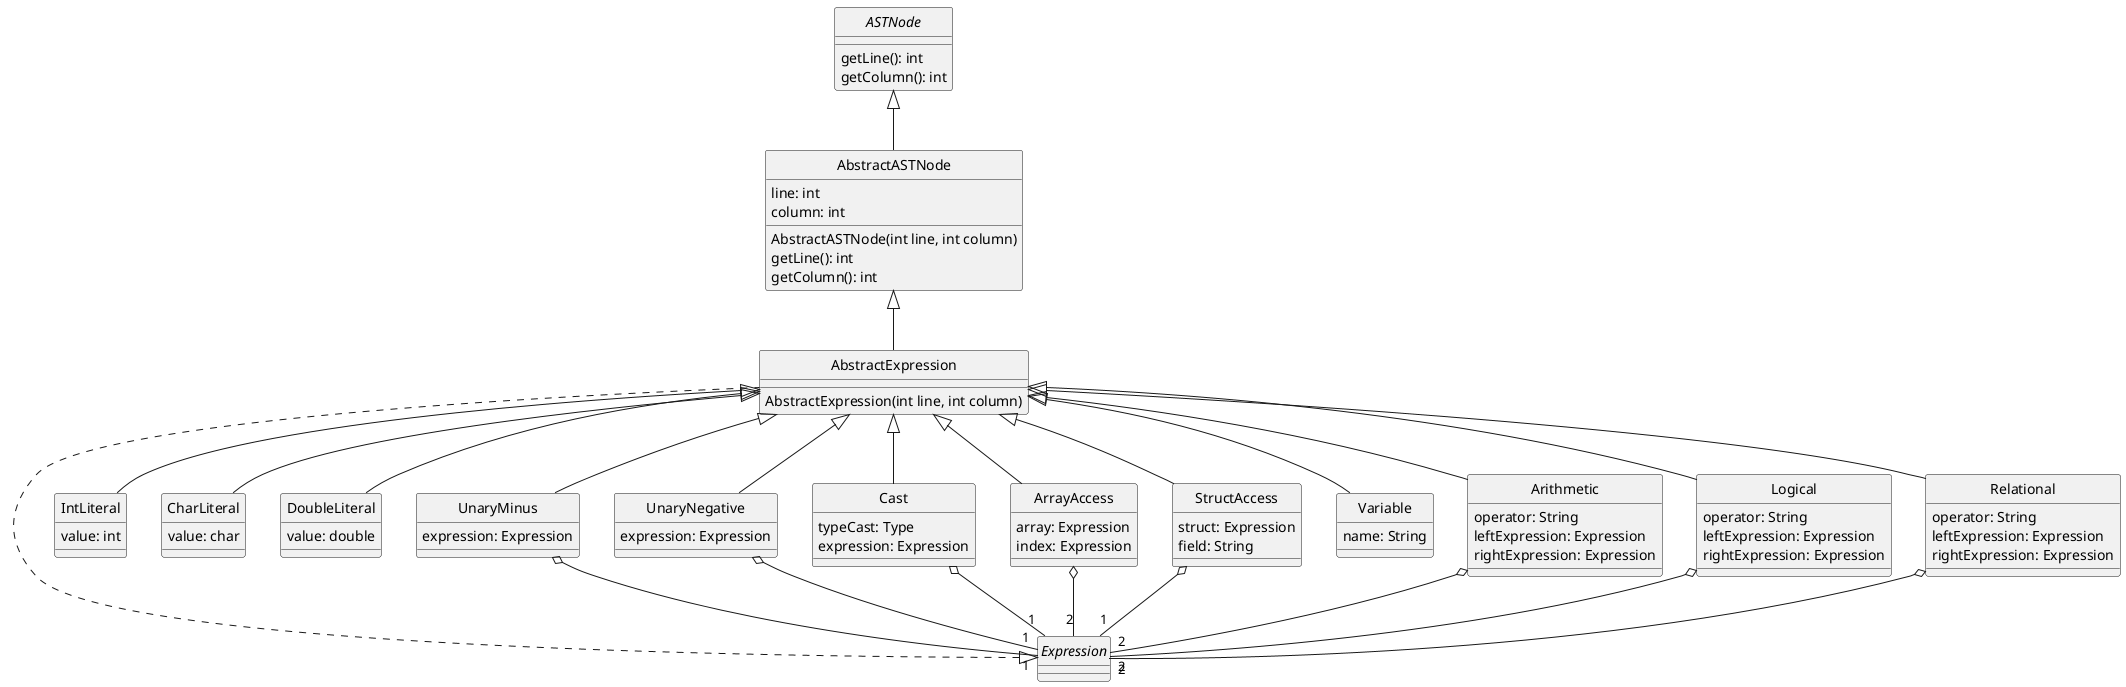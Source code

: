 @startuml Expressions
skinparam style strictuml
skinparam monochrome true


interface ASTNode {
    getLine(): int
    getColumn(): int
}

class AbstractASTNode {
    AbstractASTNode(int line, int column)
    getLine(): int
    getColumn(): int
    line: int
    column: int
}

interface Expression {

}

class AbstractExpression {
    AbstractExpression(int line, int column)
}

class IntLiteral {
    value: int
}

class CharLiteral {
    value: char
}

class DoubleLiteral {
    value: double
}

class UnaryMinus {
    expression: Expression
}

class UnaryNegative {
    expression: Expression
}

class Cast {
    typeCast: Type
    expression: Expression
}

class ArrayAccess {
    array: Expression
    index: Expression
}

class StructAccess {
    struct: Expression
    field: String
}

class Variable {
    name: String
}

class Arithmetic {
    operator: String
    leftExpression: Expression
    rightExpression: Expression
}

class Logical {
    operator: String
    leftExpression: Expression
    rightExpression: Expression
}

class Relational {
    operator: String
    leftExpression: Expression
    rightExpression: Expression
}

ASTNode <|-- AbstractASTNode

AbstractASTNode <|-- AbstractExpression

Expression <|.. AbstractExpression

AbstractExpression <|-- IntLiteral
AbstractExpression <|-- CharLiteral
AbstractExpression <|-- DoubleLiteral
AbstractExpression <|-- UnaryMinus
AbstractExpression <|-- UnaryNegative
AbstractExpression <|-- Cast
AbstractExpression <|-- Arithmetic
AbstractExpression <|-- ArrayAccess
AbstractExpression <|-- StructAccess
AbstractExpression <|-- Relational
AbstractExpression <|-- Variable
AbstractExpression <|-- Logical

UnaryMinus o-- "1" Expression
UnaryNegative o-- "1" Expression
StructAccess o-- "1" Expression
Cast o-- "1" Expression

ArrayAccess o-- "2" Expression
Arithmetic o-- "2" Expression
Logical o-- "2" Expression
Relational o-- "2" Expression
@enduml
